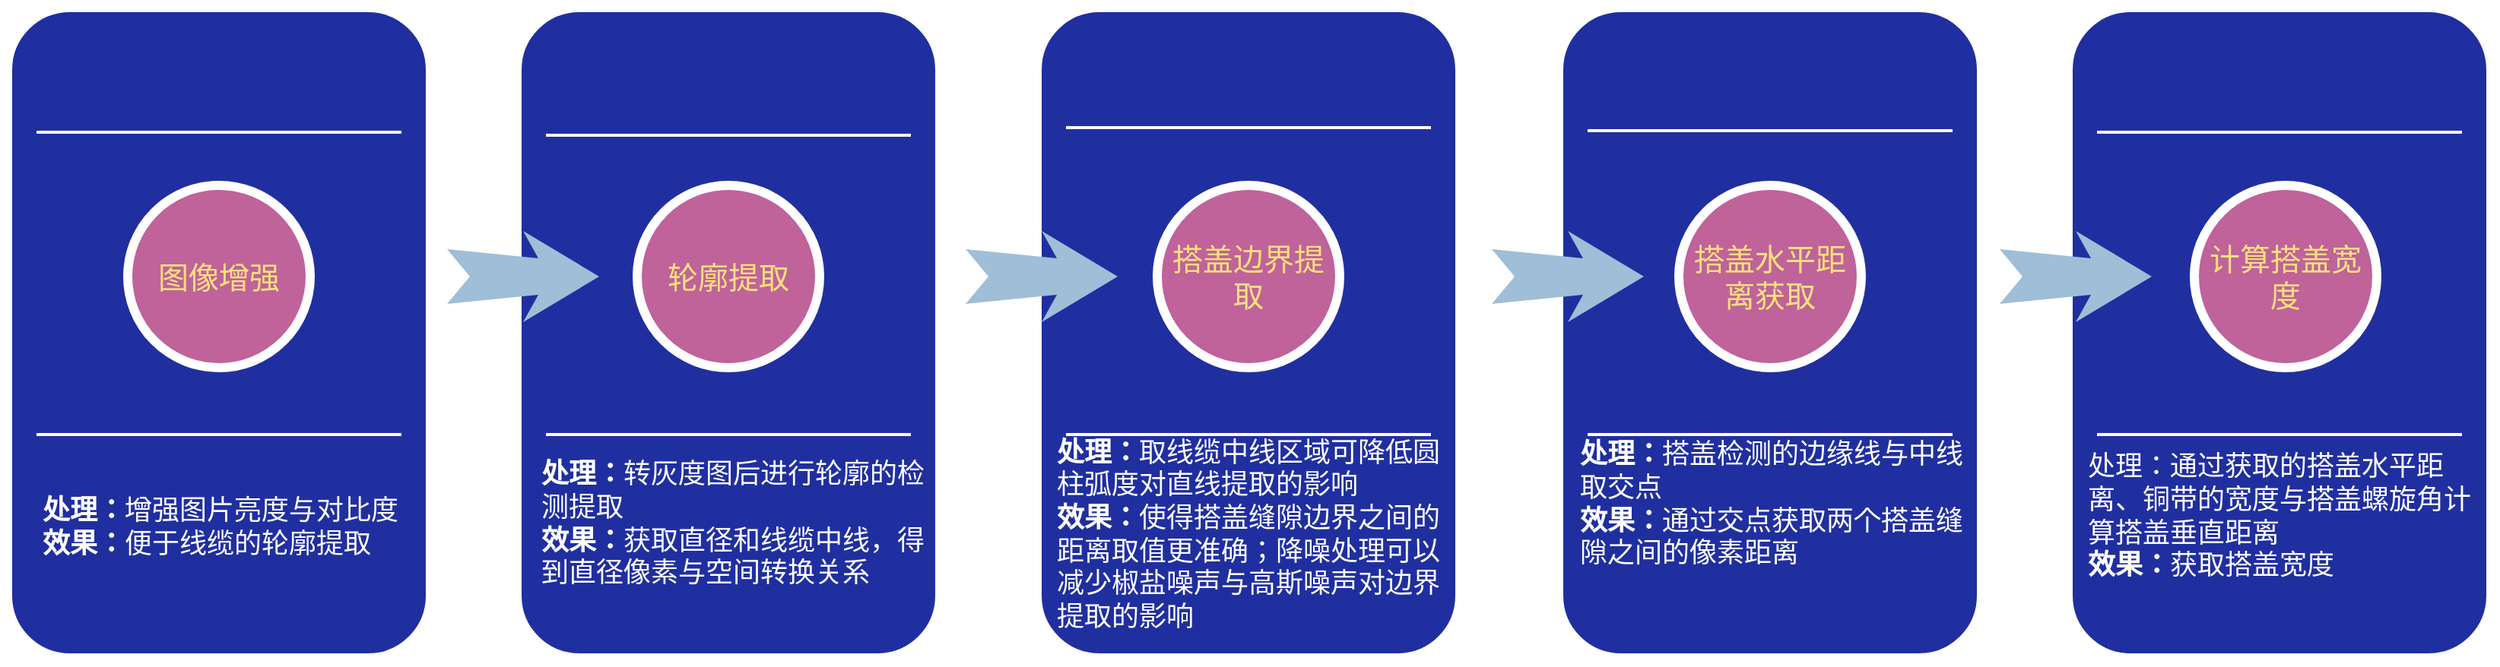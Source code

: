 <mxfile version="20.6.0" type="github">
  <diagram name="Page-1" id="12e1b939-464a-85fe-373e-61e167be1490">
    <mxGraphModel dx="382" dy="34" grid="0" gridSize="10" guides="1" tooltips="1" connect="1" arrows="0" fold="1" page="0" pageScale="1.5" pageWidth="1169" pageHeight="826" background="none" math="0" shadow="0">
      <root>
        <mxCell id="0" />
        <mxCell id="1" parent="0" />
        <mxCell id="60da8b9f42644d3a-17" value="" style="whiteSpace=wrap;html=1;rounded=1;shadow=0;strokeWidth=8;fontSize=20;align=center;fillColor=#202F9F;strokeColor=#FFFFFF;container=0;" parent="1" vertex="1">
          <mxGeometry x="808" y="405" width="280" height="430" as="geometry" />
        </mxCell>
        <mxCell id="60da8b9f42644d3a-19" value="&lt;b&gt;处理：&lt;/b&gt;转灰度图后进行轮廓的检测提取&lt;br&gt;&lt;b&gt;效果：&lt;/b&gt;获取直径和线缆中线，得到直径像素与空间转换关系" style="text;html=1;strokeColor=none;fillColor=none;align=left;verticalAlign=middle;whiteSpace=wrap;rounded=0;shadow=0;fontSize=18;fontColor=#FFFFFF;container=0;" parent="1" vertex="1">
          <mxGeometry x="822.5" y="701" width="254.5" height="90" as="geometry" />
        </mxCell>
        <mxCell id="60da8b9f42644d3a-20" value="" style="line;strokeWidth=2;html=1;rounded=0;shadow=0;fontSize=27;align=center;fillColor=none;strokeColor=#FFFFFF;" parent="1" vertex="1">
          <mxGeometry x="828" y="485" width="240" height="10" as="geometry" />
        </mxCell>
        <mxCell id="60da8b9f42644d3a-21" value="" style="line;strokeWidth=2;html=1;rounded=0;shadow=0;fontSize=27;align=center;fillColor=none;strokeColor=#FFFFFF;" parent="1" vertex="1">
          <mxGeometry x="828" y="682" width="240" height="10" as="geometry" />
        </mxCell>
        <mxCell id="60da8b9f42644d3a-23" value="" style="html=1;shadow=0;dashed=0;align=center;verticalAlign=middle;shape=mxgraph.arrows2.stylisedArrow;dy=0.6;dx=40;notch=15;feather=0.4;rounded=0;strokeWidth=1;fontSize=27;strokeColor=none;fillColor=#9FBED7;" parent="1" vertex="1">
          <mxGeometry x="763" y="553" width="100" height="60" as="geometry" />
        </mxCell>
        <mxCell id="60da8b9f42644d3a-29" value="轮廓提取" style="ellipse;whiteSpace=wrap;html=1;rounded=0;shadow=0;strokeWidth=6;fontSize=20;align=center;fillColor=#BF639A;strokeColor=#FFFFFF;fontColor=#FFE07C;container=0;" parent="1" vertex="1">
          <mxGeometry x="888" y="523" width="120" height="120" as="geometry" />
        </mxCell>
        <mxCell id="60da8b9f42644d3a-31" value="" style="whiteSpace=wrap;html=1;rounded=1;shadow=0;strokeWidth=8;fontSize=20;align=center;fillColor=#202F9F;strokeColor=#FFFFFF;container=0;" parent="1" vertex="1">
          <mxGeometry x="1150" y="405" width="280" height="430" as="geometry" />
        </mxCell>
        <mxCell id="60da8b9f42644d3a-33" value="&lt;b&gt;处理：&lt;/b&gt;取线缆中线区域可降低圆柱弧度对直线提取的影响&lt;br&gt;&lt;b&gt;效果：&lt;/b&gt;使得搭盖缝隙边界之间的距离取值更准确；降噪处理可以减少椒盐噪声与高斯噪声对边界提取的影响" style="text;html=1;strokeColor=none;fillColor=none;align=left;verticalAlign=middle;whiteSpace=wrap;rounded=0;shadow=0;fontSize=18;fontColor=#FFFFFF;container=0;" parent="1" vertex="1">
          <mxGeometry x="1162" y="708" width="260" height="90" as="geometry" />
        </mxCell>
        <mxCell id="60da8b9f42644d3a-34" value="" style="line;strokeWidth=2;html=1;rounded=0;shadow=0;fontSize=27;align=center;fillColor=none;strokeColor=#FFFFFF;" parent="1" vertex="1">
          <mxGeometry x="1170" y="480" width="240" height="10" as="geometry" />
        </mxCell>
        <mxCell id="60da8b9f42644d3a-35" value="" style="line;strokeWidth=2;html=1;rounded=0;shadow=0;fontSize=27;align=center;fillColor=none;strokeColor=#FFFFFF;" parent="1" vertex="1">
          <mxGeometry x="1170" y="682" width="240" height="10" as="geometry" />
        </mxCell>
        <mxCell id="60da8b9f42644d3a-37" value="" style="html=1;shadow=0;dashed=0;align=center;verticalAlign=middle;shape=mxgraph.arrows2.stylisedArrow;dy=0.6;dx=40;notch=15;feather=0.4;rounded=0;strokeWidth=1;fontSize=27;strokeColor=none;fillColor=#9FBED7;" parent="1" vertex="1">
          <mxGeometry x="1104" y="553" width="100" height="60" as="geometry" />
        </mxCell>
        <mxCell id="60da8b9f42644d3a-38" value="搭盖边界提取" style="ellipse;whiteSpace=wrap;html=1;rounded=0;shadow=0;strokeWidth=6;fontSize=20;align=center;fillColor=#BF639A;strokeColor=#FFFFFF;fontColor=#FFE07C;container=0;" parent="1" vertex="1">
          <mxGeometry x="1230" y="523" width="120" height="120" as="geometry" />
        </mxCell>
        <mxCell id="bJDOVTNRnxj50xf65BV4-1" value="" style="whiteSpace=wrap;html=1;rounded=1;shadow=0;strokeWidth=8;fontSize=20;align=center;fillColor=#202F9F;strokeColor=#FFFFFF;container=0;" parent="1" vertex="1">
          <mxGeometry x="1493" y="405" width="280" height="430" as="geometry" />
        </mxCell>
        <mxCell id="bJDOVTNRnxj50xf65BV4-3" value="&lt;b&gt;处理：&lt;/b&gt;搭盖检测的边缘线与中线取交点&lt;br&gt;&lt;b&gt;效果：&lt;/b&gt;通过交点获取两个搭盖缝隙之间的像素距离" style="text;html=1;strokeColor=none;fillColor=none;align=left;verticalAlign=middle;whiteSpace=wrap;rounded=0;shadow=0;fontSize=18;fontColor=#FFFFFF;container=0;" parent="1" vertex="1">
          <mxGeometry x="1506" y="688" width="267" height="90" as="geometry" />
        </mxCell>
        <mxCell id="bJDOVTNRnxj50xf65BV4-4" value="" style="line;strokeWidth=2;html=1;rounded=0;shadow=0;fontSize=27;align=center;fillColor=none;strokeColor=#FFFFFF;" parent="1" vertex="1">
          <mxGeometry x="1513" y="482" width="240" height="10" as="geometry" />
        </mxCell>
        <mxCell id="bJDOVTNRnxj50xf65BV4-5" value="" style="line;strokeWidth=2;html=1;rounded=0;shadow=0;fontSize=27;align=center;fillColor=none;strokeColor=#FFFFFF;" parent="1" vertex="1">
          <mxGeometry x="1513" y="682" width="240" height="10" as="geometry" />
        </mxCell>
        <mxCell id="bJDOVTNRnxj50xf65BV4-7" value="搭盖水平距离获取" style="ellipse;whiteSpace=wrap;html=1;rounded=0;shadow=0;strokeWidth=6;fontSize=20;align=center;fillColor=#BF639A;strokeColor=#FFFFFF;fontColor=#FFE07C;container=0;" parent="1" vertex="1">
          <mxGeometry x="1573" y="523" width="120" height="120" as="geometry" />
        </mxCell>
        <mxCell id="bJDOVTNRnxj50xf65BV4-6" value="" style="html=1;shadow=0;dashed=0;align=center;verticalAlign=middle;shape=mxgraph.arrows2.stylisedArrow;dy=0.6;dx=40;notch=15;feather=0.4;rounded=0;strokeWidth=1;fontSize=27;strokeColor=none;fillColor=#9FBED7;" parent="1" vertex="1">
          <mxGeometry x="1450" y="553" width="100" height="60" as="geometry" />
        </mxCell>
        <mxCell id="bJDOVTNRnxj50xf65BV4-12" value="" style="whiteSpace=wrap;html=1;rounded=1;shadow=0;strokeWidth=8;fontSize=20;align=center;fillColor=#202F9F;strokeColor=#FFFFFF;container=0;" parent="1" vertex="1">
          <mxGeometry x="1828" y="405" width="280" height="430" as="geometry" />
        </mxCell>
        <mxCell id="bJDOVTNRnxj50xf65BV4-13" value="&lt;span style=&quot;background-color: initial;&quot;&gt;处理：通过获取的搭盖水平距离、铜带的宽度与搭盖螺旋角计算搭盖垂直距离&lt;br&gt;&lt;b&gt;效果：&lt;/b&gt;获取搭盖宽度&lt;br&gt;&lt;/span&gt;" style="text;html=1;strokeColor=none;fillColor=none;align=left;verticalAlign=middle;whiteSpace=wrap;rounded=0;shadow=0;fontSize=18;fontColor=#FFFFFF;container=0;" parent="1" vertex="1">
          <mxGeometry x="1840" y="696" width="268" height="90" as="geometry" />
        </mxCell>
        <mxCell id="bJDOVTNRnxj50xf65BV4-14" value="" style="line;strokeWidth=2;html=1;rounded=0;shadow=0;fontSize=27;align=center;fillColor=none;strokeColor=#FFFFFF;" parent="1" vertex="1">
          <mxGeometry x="1848" y="483" width="240" height="10" as="geometry" />
        </mxCell>
        <mxCell id="bJDOVTNRnxj50xf65BV4-15" value="" style="line;strokeWidth=2;html=1;rounded=0;shadow=0;fontSize=27;align=center;fillColor=none;strokeColor=#FFFFFF;" parent="1" vertex="1">
          <mxGeometry x="1848" y="682" width="240" height="10" as="geometry" />
        </mxCell>
        <mxCell id="bJDOVTNRnxj50xf65BV4-16" value="计算搭盖宽度" style="ellipse;whiteSpace=wrap;html=1;rounded=0;shadow=0;strokeWidth=6;fontSize=20;align=center;fillColor=#BF639A;strokeColor=#FFFFFF;fontColor=#FFE07C;container=0;" parent="1" vertex="1">
          <mxGeometry x="1912" y="523" width="120" height="120" as="geometry" />
        </mxCell>
        <mxCell id="bJDOVTNRnxj50xf65BV4-17" value="" style="html=1;shadow=0;dashed=0;align=center;verticalAlign=middle;shape=mxgraph.arrows2.stylisedArrow;dy=0.6;dx=40;notch=15;feather=0.4;rounded=0;strokeWidth=1;fontSize=27;strokeColor=none;fillColor=#9FBED7;" parent="1" vertex="1">
          <mxGeometry x="1784" y="553" width="100" height="60" as="geometry" />
        </mxCell>
        <mxCell id="60da8b9f42644d3a-2" value="" style="whiteSpace=wrap;html=1;rounded=1;shadow=0;strokeWidth=8;fontSize=20;align=center;fillColor=#202F9F;strokeColor=#FFFFFF;container=0;" parent="1" vertex="1">
          <mxGeometry x="473" y="405" width="280" height="430" as="geometry" />
        </mxCell>
        <mxCell id="60da8b9f42644d3a-4" value="&lt;b&gt;处理：&lt;/b&gt;增强图片亮度与对比度&lt;b&gt;效果：&lt;/b&gt;便于线缆的轮廓提取" style="text;html=1;strokeColor=none;fillColor=none;align=left;verticalAlign=middle;whiteSpace=wrap;rounded=0;shadow=0;fontSize=18;fontColor=#FFFFFF;container=0;" parent="1" vertex="1">
          <mxGeometry x="495" y="703" width="236" height="90" as="geometry" />
        </mxCell>
        <mxCell id="60da8b9f42644d3a-6" value="" style="line;strokeWidth=2;html=1;rounded=0;shadow=0;fontSize=27;align=center;fillColor=none;strokeColor=#FFFFFF;container=0;" parent="1" vertex="1">
          <mxGeometry x="493" y="483" width="240" height="10" as="geometry" />
        </mxCell>
        <mxCell id="60da8b9f42644d3a-7" value="" style="line;strokeWidth=2;html=1;rounded=0;shadow=0;fontSize=27;align=center;fillColor=none;strokeColor=#FFFFFF;container=0;" parent="1" vertex="1">
          <mxGeometry x="493" y="682" width="240" height="10" as="geometry" />
        </mxCell>
        <mxCell id="60da8b9f42644d3a-22" value="图像增强" style="ellipse;whiteSpace=wrap;html=1;rounded=0;shadow=0;strokeWidth=6;fontSize=20;align=center;fillColor=#BF639A;strokeColor=#FFFFFF;fontColor=#FFE07C;container=0;" parent="1" vertex="1">
          <mxGeometry x="553" y="523" width="120" height="120" as="geometry" />
        </mxCell>
      </root>
    </mxGraphModel>
  </diagram>
</mxfile>
